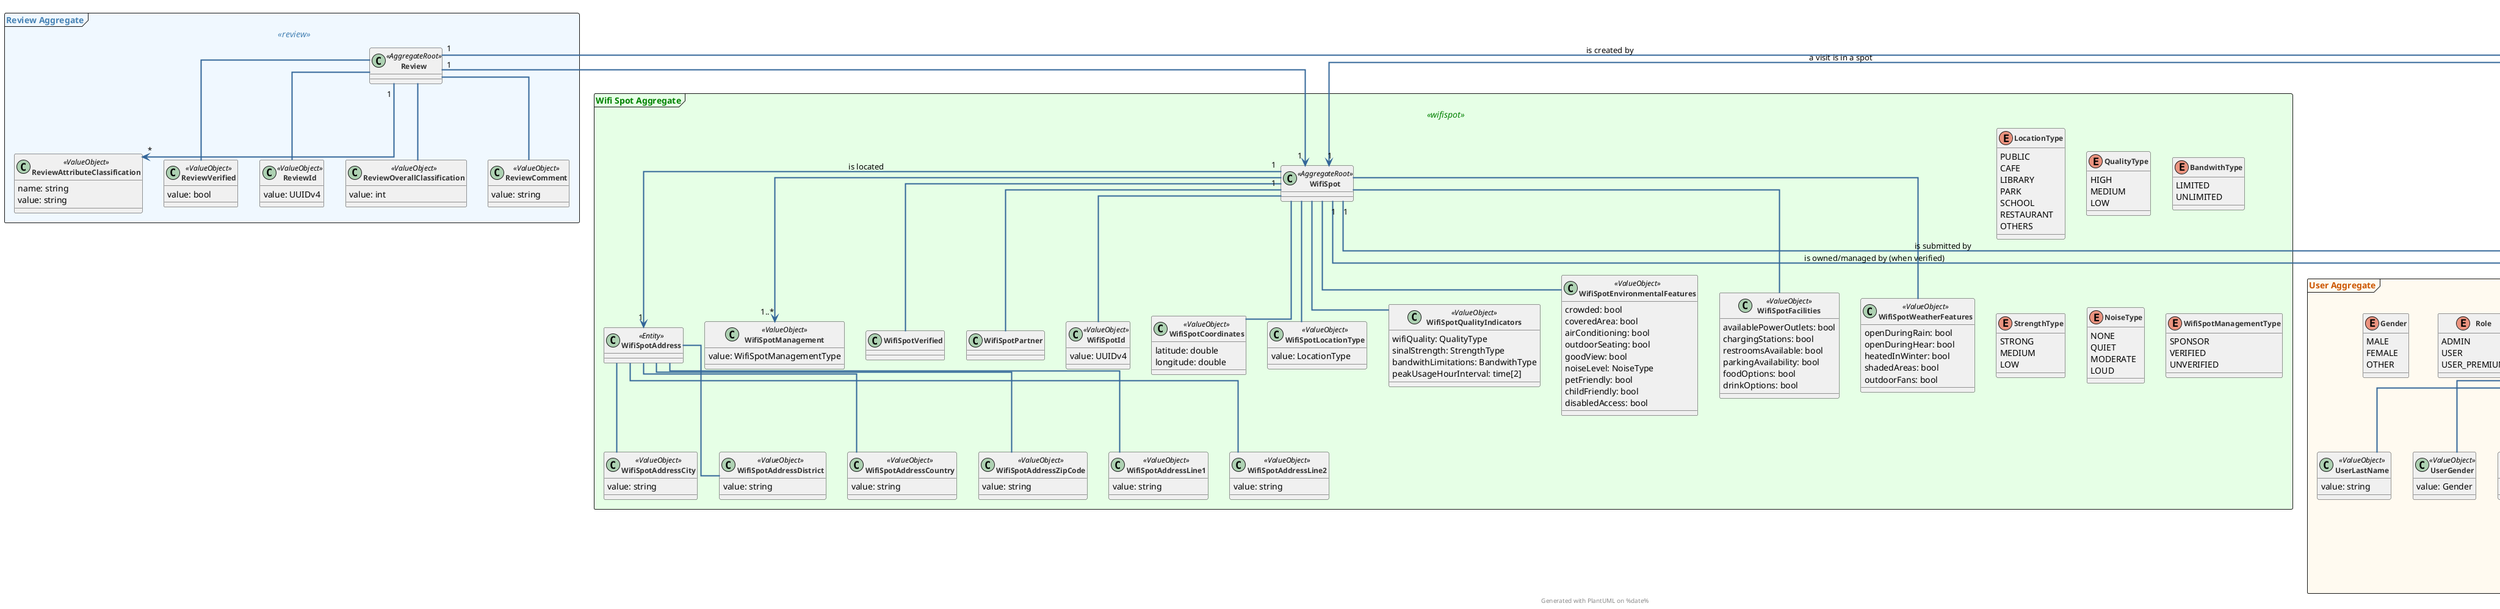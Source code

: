 @startuml Domain Model

' Define colors and styles for elements
skinparam Class {
    BackgroundColor #F0F0F0
    BorderColor #333333
    ArrowColor #336699
    FontColor #333333
    FontSize 12
    FontStyle Bold
    Shadowing true
}

' Style for relationships
skinparam linetype ortho
skinparam arrowThickness 2
skinparam arrowColor #336699
skinparam linetype ortho

' Header/footer with additional info
header "Domain Model"
footer "Generated with PlantUML on %date%"

<style>

    frame {
        .user {
            BackgroundColor #FFFAF0       
            BorderColor #CC5500           
            FontColor #CC5500 
        }

        .wifispot {
            BackgroundColor #E6FFE6 
            BorderColor #008000
            FontColor #008000
        }

        .review {
            BackgroundColor #F0F8FF       
            BorderColor #4682B4          
            FontColor #4682B4             
        }

        .wifispotvisit {
            BackgroundColor #E0FFFF
            BorderColor #4682B4
            FontColor #4682B4               
        }

    }

</style>


frame "User Aggregate" <<user>> {

    ' User AggregateRoot
    class User <<AggregateRoot>> {

    } 

    Class UserId <<ValueObject>>{
        value: UUIDv4
    }

    Class UserFirstName <<ValueObject>>{
        value: string
    }

    Class UserLastName <<ValueObject>>{
        value: string
    }

    Class UserGender <<ValueObject>>{
        value: Gender
    }

    Class UserName <<ValueObject>>{
        value: string
    }

    Class UserEmail <<ValueObject>>{
        value: string
    }

    Class UserPassword <<ValueObject>>{
        value: string
    }

    Class UserBirthDate <<ValueObject>>{
        value: date
    }

    Class UserRole <<ValueObject>> {
        value: Role
    }

    'Entity UserAddress
    Class UserAddress <<Entity>>{

    }

    Class UserAddressLine1 <<ValueObject>>{
        value: string
    }

    Class UserAddressLine2 <<ValueObject>>{
        value: string
    }

    Class UserAddressCity <<ValueObject>>{
        value: string
    }

    Class UserAddressDistrict <<ValueObject>>{
        value: string
    }

    Class UserAddressCountry <<ValueObject>>{
        value: string
    }

    Class UserAddressZipCode <<ValueObject>>{
        value: string
    }

    Enum Role {
        ADMIN
        USER
        USER_PREMIUM
    }

    Enum Gender {
        MALE
        FEMALE
        OTHER
    }


    'User Entity Relationships w/ VOs
    User -- UserId
    User -- UserFirstName
    User -- UserLastName
    User -- UserGender
    User -- UserName
    User -- UserEmail
    User -- UserPassword
    User -- UserBirthDate
    User "1"-->"1..*" UserRole 

    'User Address Entity Relationships w/ VOs
    UserAddress -- UserAddressLine1
    UserAddress -- UserAddressLine2
    UserAddress -- UserAddressCity
    UserAddress -- UserAddressDistrict
    UserAddress -- UserAddressCountry
    UserAddress -- UserAddressZipCode


    'User Entity Relationships w/ Entities
    User "1"-->"1" UserAddress : lives/is placed

}



frame "Wifi Spot Aggregate" <<wifispot>> {

    Class WifiSpot <<AggregateRoot>> {
        
    }

    Class WifiSpotId <<ValueObject>> {
        value: UUIDv4
    }

    Class WifiSpotCoordinates <<ValueObject>> {
        latitude: double
        longitude: double
    }

    Class WifiSpotLocationType <<ValueObject>> {
        value: LocationType
    }

    Class WifiSpotQualityIndicators <<ValueObject>> {
        wifiQuality: QualityType
        sinalStrength: StrengthType
        bandwithLimitations: BandwithType
        peakUsageHourInterval: time[2]
    }

    Class WifiSpotEnvironmentalFeatures <<ValueObject>> {
        crowded: bool
        coveredArea: bool
        airConditioning: bool
        outdoorSeating: bool
        goodView: bool
        noiseLevel: NoiseType
        petFriendly: bool
        childFriendly: bool
        disabledAccess: bool
    }

    Class WifiSpotFacilities <<ValueObject>> {
        availablePowerOutlets: bool
        chargingStations: bool
        restroomsAvailable: bool
        parkingAvailability: bool
        foodOptions: bool
        drinkOptions: bool
    }

    Class WifiSpotWeatherFeatures <<ValueObject>>{
        openDuringRain: bool
        openDuringHear: bool
        heatedInWinter: bool
        shadedAreas: bool
        outdoorFans: bool
    }

    'Entity WifiSpotAddress
    Class WifiSpotAddress <<Entity>>{

    }

    Class WifiSpotAddressLine1 <<ValueObject>>{
        value: string
    }

    Class WifiSpotAddressLine2 <<ValueObject>>{
        value: string
    }

    Class WifiSpotAddressCity <<ValueObject>>{
        value: string
    }

    Class WifiSpotAddressDistrict <<ValueObject>>{
        value: string
    }

    Class WifiSpotAddressCountry <<ValueObject>>{
        value: string
    }

    Class WifiSpotAddressZipCode <<ValueObject>>{
        value: string
    }

    Class WifiSpotManagement <<ValueObject>> {
        value: WifiSpotManagementType
    }
    
    

    'WifiSpot Entity Relationships w/ VOs
    WifiSpot -- WifiSpotId
    WifiSpot -- WifiSpotCoordinates
    WifiSpot -- WifiSpotVerified
    WifiSpot -- WifiSpotLocationType
    WifiSpot -- WifiSpotQualityIndicators
    WifiSpot -- WifiSpotEnvironmentalFeatures
    WifiSpot -- WifiSpotFacilities
    WifiSpot -- WifiSpotWeatherFeatures
    WifiSpot -- WifiSpotPartner
    WifiSpot "1" --> "1..*" WifiSpotManagement

    

    'WifiSpotAddress Entity Relationships w/ VOs
    WifiSpotAddress -- WifiSpotAddressLine1
    WifiSpotAddress -- WifiSpotAddressLine2
    WifiSpotAddress -- WifiSpotAddressCity
    WifiSpotAddress -- WifiSpotAddressDistrict
    WifiSpotAddress -- WifiSpotAddressCountry
    WifiSpotAddress -- WifiSpotAddressZipCode
    

    'WifiSpot Entity Relationships w/ Entities
    WifiSpot "1" --> "1" WifiSpotAddress : is located
    WifiSpot "1" --> "1" User : is submitted by
    WifiSpot "1" --> "0..*" User : is owned/managed by (when verified)


    
    
    'ENUMS 
    Enum LocationType {
        PUBLIC
        CAFE
        LIBRARY
        PARK
        SCHOOL
        RESTAURANT
        OTHERS
    }

    Enum QualityType {
        HIGH
        MEDIUM
        LOW
    }

    Enum BandwithType {
        LIMITED
        UNLIMITED
    }

    Enum StrengthType {
        STRONG
        MEDIUM
        LOW
    }

    Enum NoiseType {
        NONE
        QUIET
        MODERATE
        LOUD
    }

    Enum WifiSpotManagementType {
        SPONSOR
        VERIFIED
        UNVERIFIED
    }

}


frame "Review Aggregate" <<review>> {

    'Entity Review
    Class Review <<AggregateRoot>>{

    }

    Class ReviewId <<ValueObject>>{
        value: UUIDv4
    }

    Class ReviewOverallClassification <<ValueObject>> {
        value: int
    }

    Class ReviewComment <<ValueObject>> {
        value: string
    }

    'Can be anything, qualitative/quantitative EX:
    'Internet Speed: fast
    'Internet Speed: 500mbps
    'Sofas: comfy
    Class ReviewAttributeClassification <<ValueObject>> {
        name: string
        value: string
    }

    Class ReviewVerified <<ValueObject>> {
        value: bool
    }


    'Review Entity Relationships w/ VOs
    Review -- ReviewId
    Review -- ReviewOverallClassification
    Review "1" --> "*" ReviewAttributeClassification
    Review -- ReviewComment
    Review -- ReviewVerified

    'Review Entity Relationships w/ Entities
    Review "1" --> "1" WifiSpot
    Review "1" --> "1" User : is created by


}

frame "Wifi Spot Visit Aggregate" <<wifispotvisit>> {
    Class WifiSpotVisit <<AggregateRoot>> {

    }

    Class WifiSpotVisitId <<ValueObject>> {
        value: UUIDv4
    }

    Class WifiSpotVisitBeginDateTime <<ValueObject>> {
        value: datetime
    }

    Class WifiSpotVisitEndDateTime <<ValueObject>> {
        value: datetime
    }



    'WifiSpotVisit Relationships w/ VOs
    WifiSpotVisit -- WifiSpotVisitId
    WifiSpotVisit -- WifiSpotVisitBeginDateTime
    WifiSpotVisit -- WifiSpotVisitEndDateTime

    'WifiSpot Relationships w/ Entities
    WifiSpotVisit "1" --> "1" User : is done by
    WifiSpotVisit "1" --> "1" WifiSpot : a visit is in a spot
    

}

@enduml
